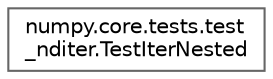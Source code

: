 digraph "Graphical Class Hierarchy"
{
 // LATEX_PDF_SIZE
  bgcolor="transparent";
  edge [fontname=Helvetica,fontsize=10,labelfontname=Helvetica,labelfontsize=10];
  node [fontname=Helvetica,fontsize=10,shape=box,height=0.2,width=0.4];
  rankdir="LR";
  Node0 [id="Node000000",label="numpy.core.tests.test\l_nditer.TestIterNested",height=0.2,width=0.4,color="grey40", fillcolor="white", style="filled",URL="$dc/d7e/classnumpy_1_1core_1_1tests_1_1test__nditer_1_1TestIterNested.html",tooltip=" "];
}
